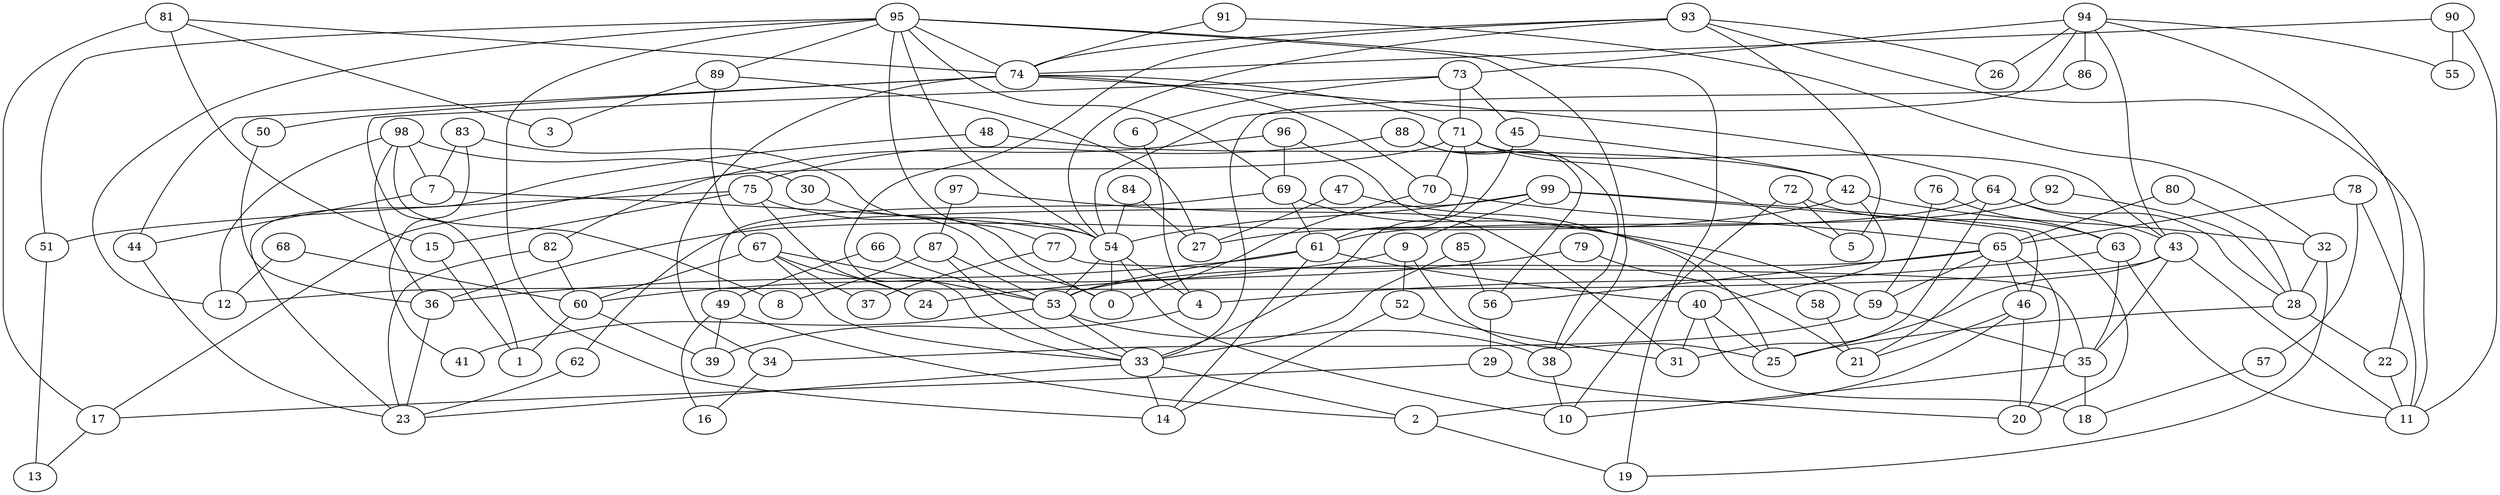 digraph GG_graph {

subgraph G_graph {
edge [color = black]
"68" -> "60" [dir = none]
"68" -> "12" [dir = none]
"46" -> "2" [dir = none]
"46" -> "21" [dir = none]
"46" -> "20" [dir = none]
"77" -> "35" [dir = none]
"77" -> "37" [dir = none]
"38" -> "10" [dir = none]
"61" -> "36" [dir = none]
"61" -> "14" [dir = none]
"61" -> "40" [dir = none]
"61" -> "53" [dir = none]
"98" -> "7" [dir = none]
"98" -> "30" [dir = none]
"98" -> "36" [dir = none]
"98" -> "12" [dir = none]
"98" -> "8" [dir = none]
"72" -> "5" [dir = none]
"72" -> "10" [dir = none]
"72" -> "63" [dir = none]
"78" -> "57" [dir = none]
"78" -> "65" [dir = none]
"78" -> "11" [dir = none]
"36" -> "23" [dir = none]
"62" -> "23" [dir = none]
"64" -> "43" [dir = none]
"64" -> "27" [dir = none]
"64" -> "28" [dir = none]
"64" -> "31" [dir = none]
"73" -> "45" [dir = none]
"73" -> "1" [dir = none]
"73" -> "71" [dir = none]
"73" -> "6" [dir = none]
"86" -> "33" [dir = none]
"94" -> "55" [dir = none]
"94" -> "22" [dir = none]
"94" -> "54" [dir = none]
"94" -> "43" [dir = none]
"94" -> "86" [dir = none]
"94" -> "26" [dir = none]
"94" -> "73" [dir = none]
"17" -> "13" [dir = none]
"89" -> "67" [dir = none]
"89" -> "27" [dir = none]
"89" -> "3" [dir = none]
"58" -> "21" [dir = none]
"30" -> "0" [dir = none]
"84" -> "54" [dir = none]
"84" -> "27" [dir = none]
"9" -> "52" [dir = none]
"9" -> "25" [dir = none]
"9" -> "60" [dir = none]
"45" -> "33" [dir = none]
"45" -> "42" [dir = none]
"57" -> "18" [dir = none]
"90" -> "74" [dir = none]
"90" -> "11" [dir = none]
"90" -> "55" [dir = none]
"88" -> "75" [dir = none]
"88" -> "38" [dir = none]
"88" -> "56" [dir = none]
"34" -> "16" [dir = none]
"99" -> "9" [dir = none]
"99" -> "62" [dir = none]
"99" -> "54" [dir = none]
"99" -> "46" [dir = none]
"99" -> "20" [dir = none]
"29" -> "20" [dir = none]
"29" -> "17" [dir = none]
"32" -> "19" [dir = none]
"32" -> "28" [dir = none]
"82" -> "23" [dir = none]
"82" -> "60" [dir = none]
"40" -> "18" [dir = none]
"40" -> "31" [dir = none]
"40" -> "25" [dir = none]
"47" -> "25" [dir = none]
"47" -> "27" [dir = none]
"43" -> "12" [dir = none]
"43" -> "25" [dir = none]
"43" -> "11" [dir = none]
"43" -> "35" [dir = none]
"96" -> "69" [dir = none]
"96" -> "31" [dir = none]
"96" -> "82" [dir = none]
"42" -> "32" [dir = none]
"42" -> "36" [dir = none]
"42" -> "40" [dir = none]
"80" -> "65" [dir = none]
"80" -> "28" [dir = none]
"49" -> "16" [dir = none]
"49" -> "39" [dir = none]
"49" -> "2" [dir = none]
"92" -> "61" [dir = none]
"92" -> "28" [dir = none]
"71" -> "70" [dir = none]
"71" -> "43" [dir = none]
"71" -> "61" [dir = none]
"71" -> "5" [dir = none]
"71" -> "17" [dir = none]
"35" -> "10" [dir = none]
"35" -> "18" [dir = none]
"91" -> "32" [dir = none]
"91" -> "74" [dir = none]
"87" -> "53" [dir = none]
"87" -> "8" [dir = none]
"87" -> "33" [dir = none]
"83" -> "41" [dir = none]
"83" -> "7" [dir = none]
"83" -> "0" [dir = none]
"4" -> "39" [dir = none]
"28" -> "22" [dir = none]
"28" -> "25" [dir = none]
"22" -> "11" [dir = none]
"85" -> "56" [dir = none]
"85" -> "33" [dir = none]
"48" -> "42" [dir = none]
"48" -> "23" [dir = none]
"52" -> "31" [dir = none]
"52" -> "14" [dir = none]
"97" -> "59" [dir = none]
"97" -> "87" [dir = none]
"56" -> "29" [dir = none]
"79" -> "21" [dir = none]
"79" -> "24" [dir = none]
"53" -> "38" [dir = none]
"53" -> "33" [dir = none]
"53" -> "41" [dir = none]
"69" -> "49" [dir = none]
"69" -> "58" [dir = none]
"69" -> "61" [dir = none]
"95" -> "14" [dir = none]
"95" -> "54" [dir = none]
"95" -> "38" [dir = none]
"95" -> "74" [dir = none]
"95" -> "19" [dir = none]
"95" -> "69" [dir = none]
"95" -> "89" [dir = none]
"95" -> "12" [dir = none]
"95" -> "77" [dir = none]
"95" -> "51" [dir = none]
"81" -> "3" [dir = none]
"81" -> "17" [dir = none]
"81" -> "74" [dir = none]
"81" -> "15" [dir = none]
"63" -> "4" [dir = none]
"63" -> "35" [dir = none]
"63" -> "11" [dir = none]
"76" -> "59" [dir = none]
"76" -> "63" [dir = none]
"60" -> "39" [dir = none]
"60" -> "1" [dir = none]
"15" -> "1" [dir = none]
"75" -> "51" [dir = none]
"75" -> "54" [dir = none]
"75" -> "24" [dir = none]
"75" -> "15" [dir = none]
"33" -> "2" [dir = none]
"33" -> "14" [dir = none]
"33" -> "23" [dir = none]
"6" -> "4" [dir = none]
"54" -> "0" [dir = none]
"54" -> "10" [dir = none]
"54" -> "53" [dir = none]
"54" -> "4" [dir = none]
"74" -> "64" [dir = none]
"74" -> "71" [dir = none]
"74" -> "70" [dir = none]
"74" -> "50" [dir = none]
"74" -> "44" [dir = none]
"74" -> "34" [dir = none]
"51" -> "13" [dir = none]
"59" -> "34" [dir = none]
"59" -> "35" [dir = none]
"67" -> "37" [dir = none]
"67" -> "24" [dir = none]
"67" -> "60" [dir = none]
"67" -> "53" [dir = none]
"67" -> "33" [dir = none]
"50" -> "36" [dir = none]
"66" -> "53" [dir = none]
"66" -> "49" [dir = none]
"70" -> "0" [dir = none]
"70" -> "65" [dir = none]
"93" -> "11" [dir = none]
"93" -> "74" [dir = none]
"93" -> "54" [dir = none]
"93" -> "33" [dir = none]
"93" -> "26" [dir = none]
"93" -> "5" [dir = none]
"65" -> "20" [dir = none]
"65" -> "53" [dir = none]
"65" -> "56" [dir = none]
"65" -> "59" [dir = none]
"65" -> "21" [dir = none]
"7" -> "44" [dir = none]
"7" -> "54" [dir = none]
"2" -> "19" [dir = none]
"44" -> "23" [dir = none]
"65" -> "46" [dir = none]
}

}
